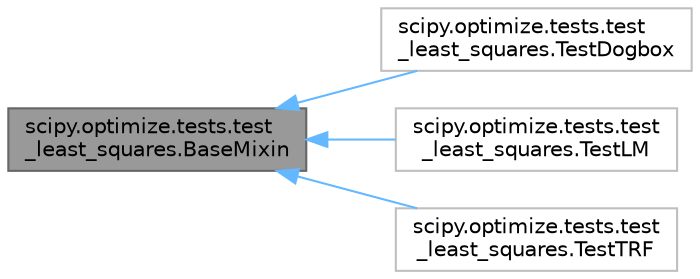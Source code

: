 digraph "scipy.optimize.tests.test_least_squares.BaseMixin"
{
 // LATEX_PDF_SIZE
  bgcolor="transparent";
  edge [fontname=Helvetica,fontsize=10,labelfontname=Helvetica,labelfontsize=10];
  node [fontname=Helvetica,fontsize=10,shape=box,height=0.2,width=0.4];
  rankdir="LR";
  Node1 [id="Node000001",label="scipy.optimize.tests.test\l_least_squares.BaseMixin",height=0.2,width=0.4,color="gray40", fillcolor="grey60", style="filled", fontcolor="black",tooltip=" "];
  Node1 -> Node2 [id="edge1_Node000001_Node000002",dir="back",color="steelblue1",style="solid",tooltip=" "];
  Node2 [id="Node000002",label="scipy.optimize.tests.test\l_least_squares.TestDogbox",height=0.2,width=0.4,color="grey75", fillcolor="white", style="filled",URL="$db/d99/classscipy_1_1optimize_1_1tests_1_1test__least__squares_1_1TestDogbox.html",tooltip=" "];
  Node1 -> Node3 [id="edge2_Node000001_Node000003",dir="back",color="steelblue1",style="solid",tooltip=" "];
  Node3 [id="Node000003",label="scipy.optimize.tests.test\l_least_squares.TestLM",height=0.2,width=0.4,color="grey75", fillcolor="white", style="filled",URL="$d0/dde/classscipy_1_1optimize_1_1tests_1_1test__least__squares_1_1TestLM.html",tooltip=" "];
  Node1 -> Node4 [id="edge3_Node000001_Node000004",dir="back",color="steelblue1",style="solid",tooltip=" "];
  Node4 [id="Node000004",label="scipy.optimize.tests.test\l_least_squares.TestTRF",height=0.2,width=0.4,color="grey75", fillcolor="white", style="filled",URL="$d3/d32/classscipy_1_1optimize_1_1tests_1_1test__least__squares_1_1TestTRF.html",tooltip=" "];
}

